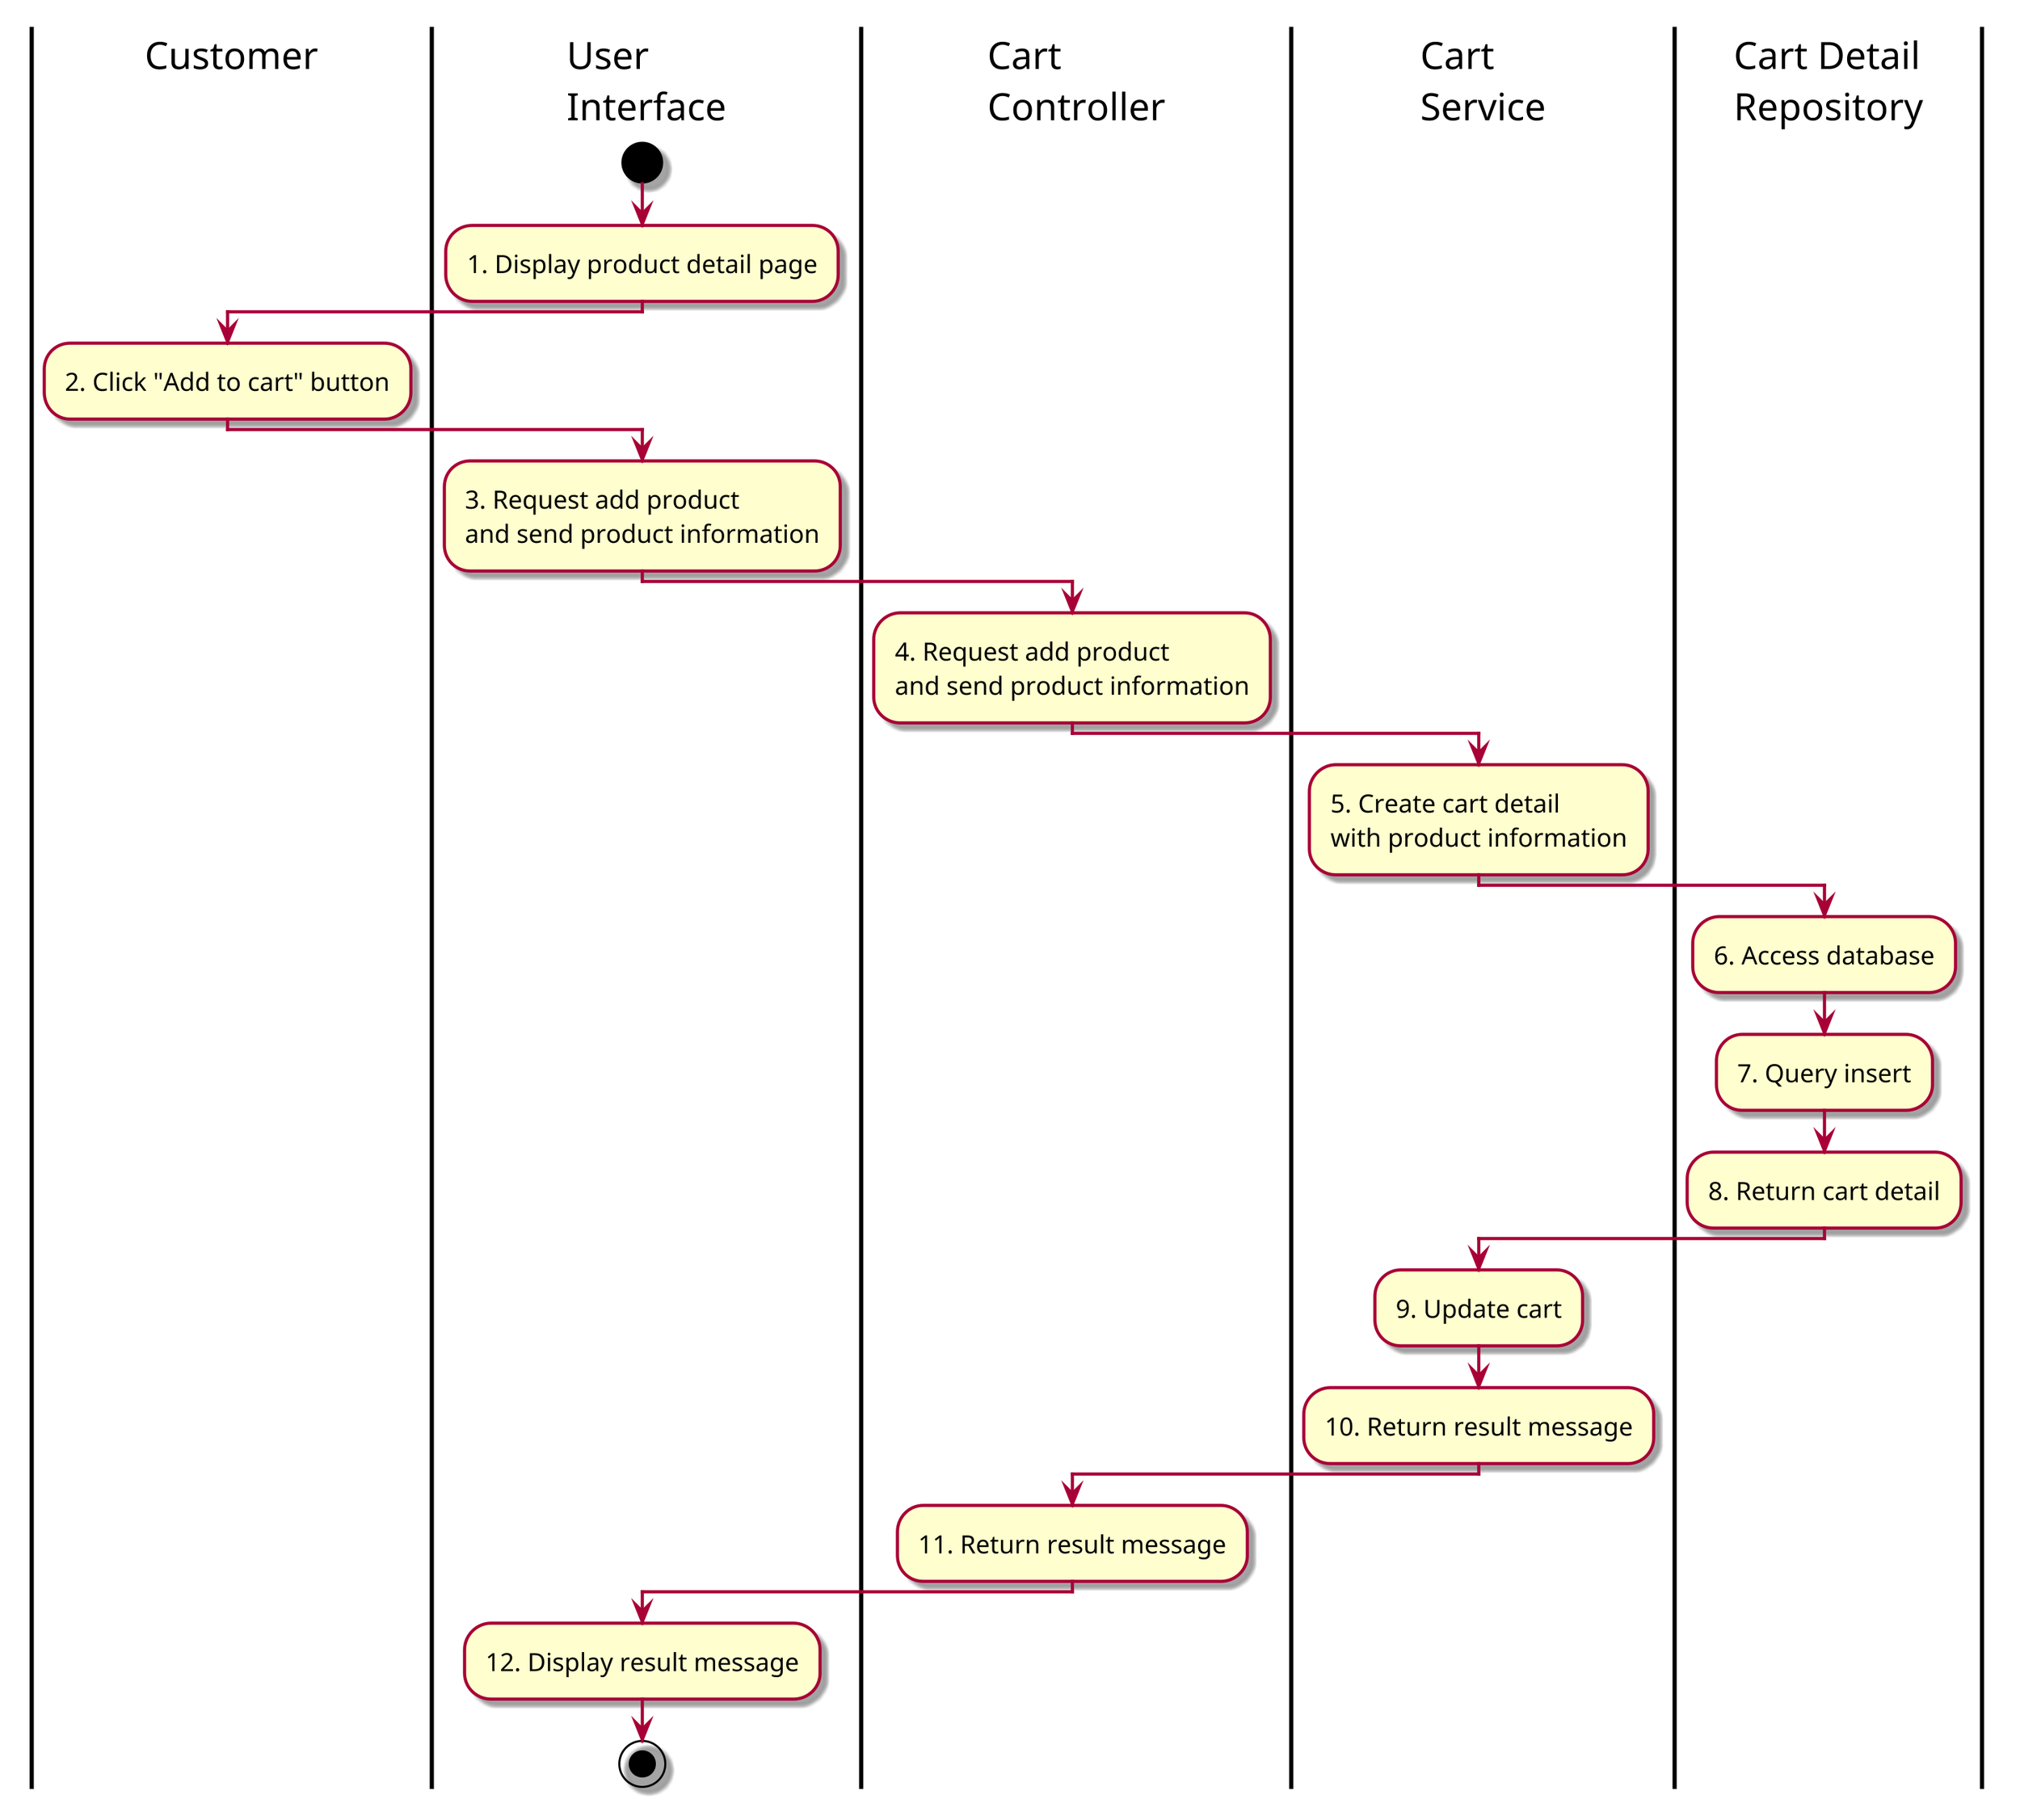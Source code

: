 @startuml ActAddProductToCart

skin rose
scale 3

|Customer|
|User\nInterface|
|Cart\nController|
|Cart\nService|
|Cart Detail\nRepository|
|User\nInterface|
start
:1. Display product detail page;
|Customer|
:2. Click "Add to cart" button;
|User\nInterface|
:3. Request add product\nand send product information;
|Cart\nController|
:4. Request add product\nand send product information;
|Cart\nService|
:5. Create cart detail\nwith product information;
|Cart Detail\nRepository|
:6. Access database;
:7. Query insert;
:8. Return cart detail;
|Cart\nService|
:9. Update cart;
:10. Return result message;
|Cart\nController|
:11. Return result message;
|User\nInterface|
:12. Display result message;
stop

@enduml